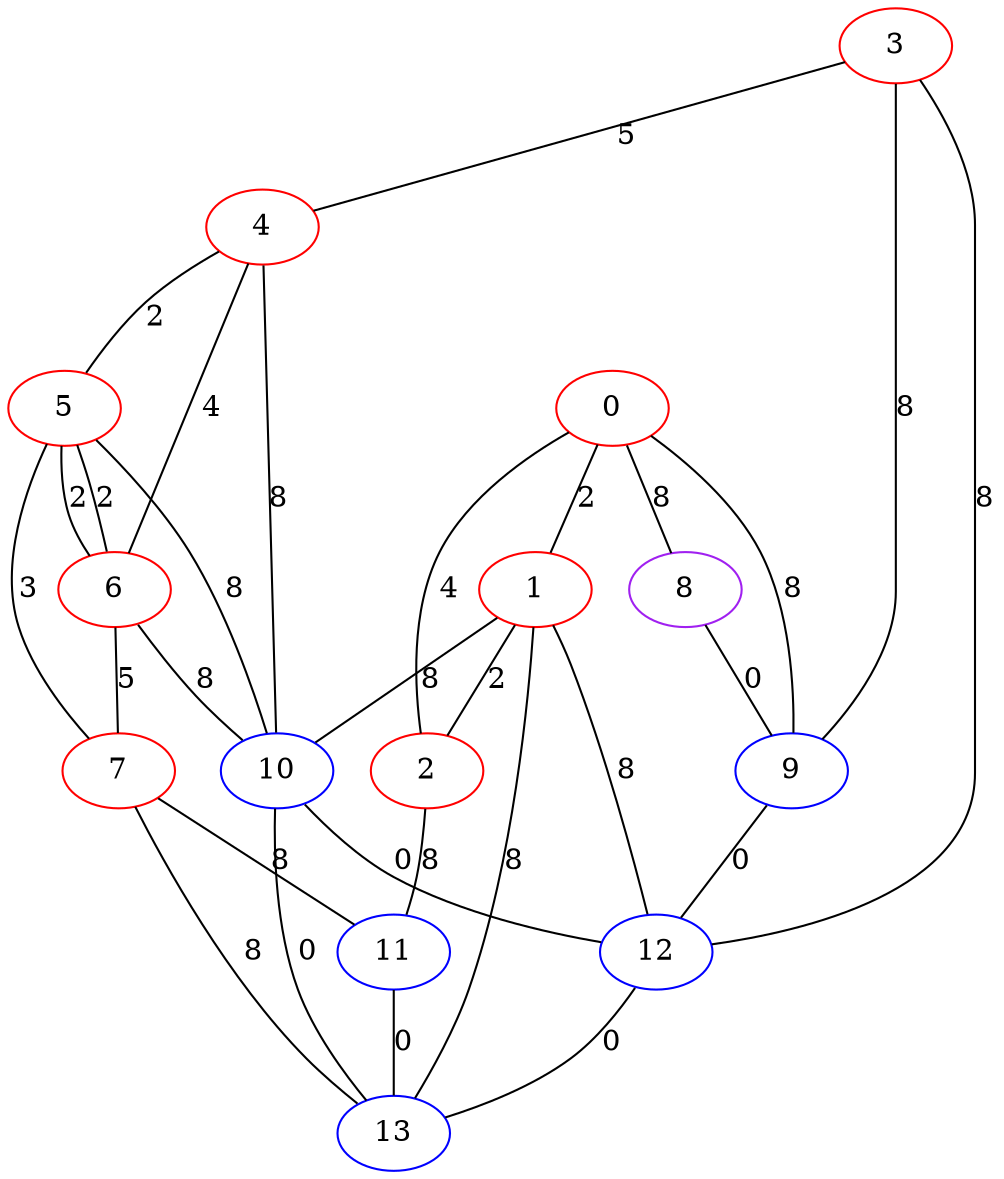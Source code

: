 graph "" {
0 [color=red, weight=1];
1 [color=red, weight=1];
2 [color=red, weight=1];
3 [color=red, weight=1];
4 [color=red, weight=1];
5 [color=red, weight=1];
6 [color=red, weight=1];
7 [color=red, weight=1];
8 [color=purple, weight=4];
9 [color=blue, weight=3];
10 [color=blue, weight=3];
11 [color=blue, weight=3];
12 [color=blue, weight=3];
13 [color=blue, weight=3];
0 -- 8  [key=0, label=8];
0 -- 1  [key=0, label=2];
0 -- 2  [key=0, label=4];
0 -- 9  [key=0, label=8];
1 -- 2  [key=0, label=2];
1 -- 12  [key=0, label=8];
1 -- 10  [key=0, label=8];
1 -- 13  [key=0, label=8];
2 -- 11  [key=0, label=8];
3 -- 9  [key=0, label=8];
3 -- 4  [key=0, label=5];
3 -- 12  [key=0, label=8];
4 -- 10  [key=0, label=8];
4 -- 5  [key=0, label=2];
4 -- 6  [key=0, label=4];
5 -- 10  [key=0, label=8];
5 -- 6  [key=0, label=2];
5 -- 6  [key=1, label=2];
5 -- 7  [key=0, label=3];
6 -- 10  [key=0, label=8];
6 -- 7  [key=0, label=5];
7 -- 11  [key=0, label=8];
7 -- 13  [key=0, label=8];
8 -- 9  [key=0, label=0];
9 -- 12  [key=0, label=0];
10 -- 12  [key=0, label=0];
10 -- 13  [key=0, label=0];
11 -- 13  [key=0, label=0];
12 -- 13  [key=0, label=0];
}
